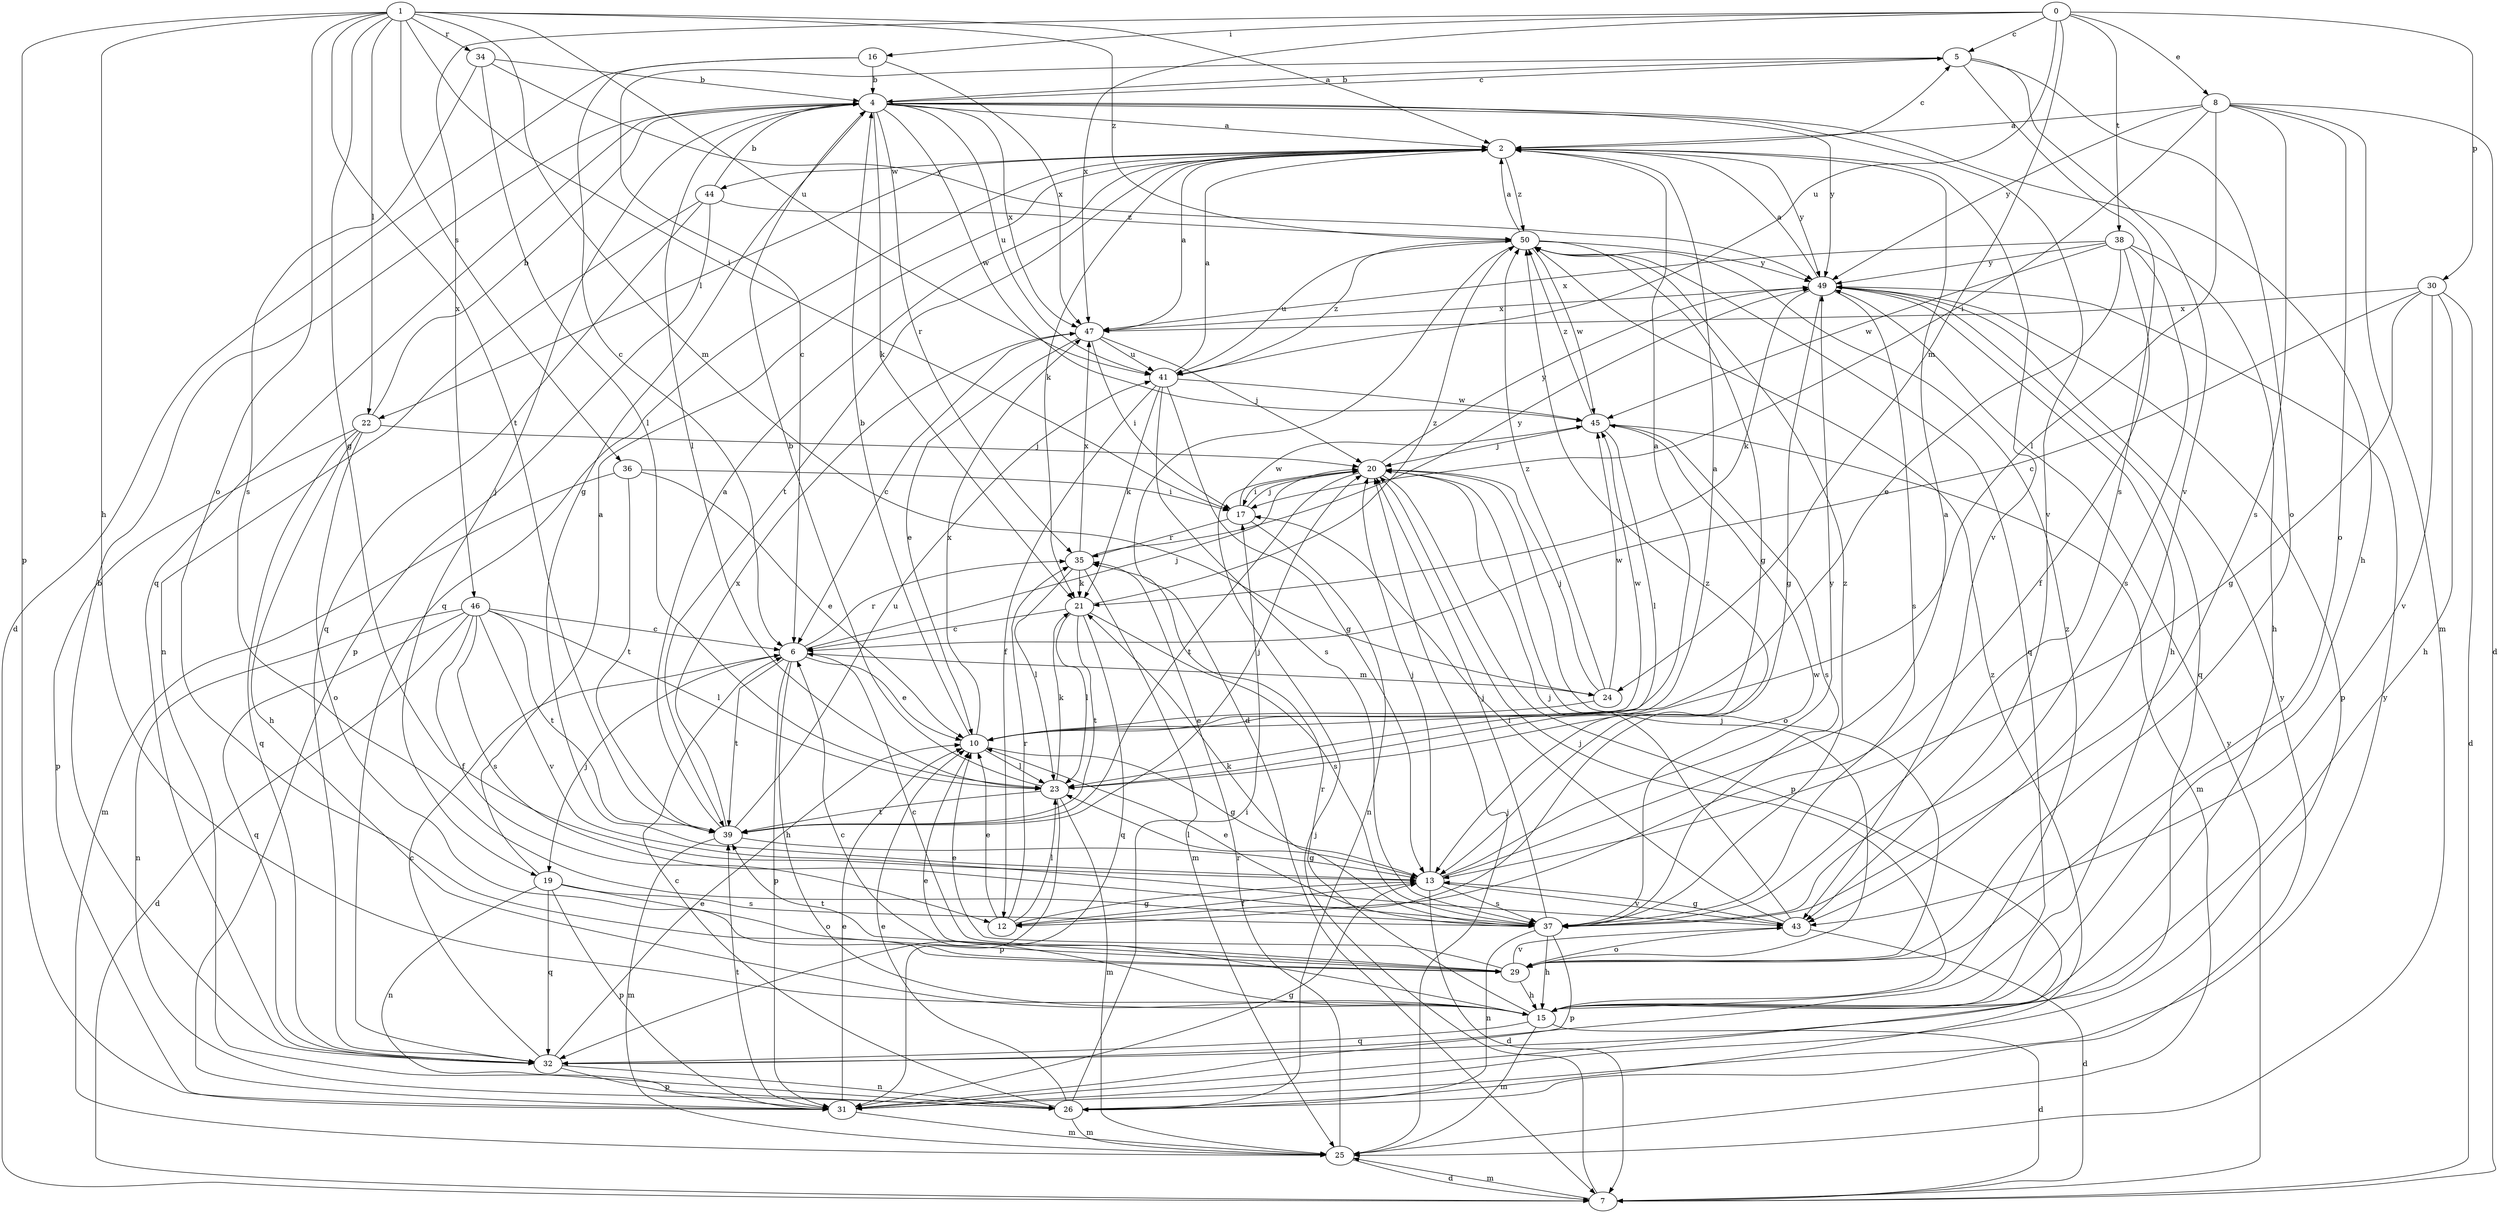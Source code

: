 strict digraph  {
0;
1;
2;
4;
5;
6;
7;
8;
10;
12;
13;
15;
16;
17;
19;
20;
21;
22;
23;
24;
25;
26;
29;
30;
31;
32;
34;
35;
36;
37;
38;
39;
41;
43;
44;
45;
46;
47;
49;
50;
0 -> 5  [label=c];
0 -> 8  [label=e];
0 -> 16  [label=i];
0 -> 24  [label=m];
0 -> 30  [label=p];
0 -> 38  [label=t];
0 -> 41  [label=u];
0 -> 46  [label=x];
0 -> 47  [label=x];
1 -> 2  [label=a];
1 -> 13  [label=g];
1 -> 15  [label=h];
1 -> 17  [label=i];
1 -> 22  [label=l];
1 -> 24  [label=m];
1 -> 29  [label=o];
1 -> 31  [label=p];
1 -> 34  [label=r];
1 -> 36  [label=s];
1 -> 39  [label=t];
1 -> 41  [label=u];
1 -> 50  [label=z];
2 -> 5  [label=c];
2 -> 21  [label=k];
2 -> 22  [label=l];
2 -> 32  [label=q];
2 -> 39  [label=t];
2 -> 43  [label=v];
2 -> 44  [label=w];
2 -> 49  [label=y];
2 -> 50  [label=z];
4 -> 2  [label=a];
4 -> 5  [label=c];
4 -> 13  [label=g];
4 -> 15  [label=h];
4 -> 19  [label=j];
4 -> 21  [label=k];
4 -> 23  [label=l];
4 -> 32  [label=q];
4 -> 35  [label=r];
4 -> 41  [label=u];
4 -> 43  [label=v];
4 -> 45  [label=w];
4 -> 47  [label=x];
4 -> 49  [label=y];
5 -> 4  [label=b];
5 -> 6  [label=c];
5 -> 29  [label=o];
5 -> 37  [label=s];
5 -> 43  [label=v];
6 -> 10  [label=e];
6 -> 15  [label=h];
6 -> 19  [label=j];
6 -> 20  [label=j];
6 -> 24  [label=m];
6 -> 31  [label=p];
6 -> 35  [label=r];
6 -> 39  [label=t];
7 -> 20  [label=j];
7 -> 25  [label=m];
7 -> 49  [label=y];
8 -> 2  [label=a];
8 -> 7  [label=d];
8 -> 17  [label=i];
8 -> 23  [label=l];
8 -> 25  [label=m];
8 -> 29  [label=o];
8 -> 37  [label=s];
8 -> 49  [label=y];
10 -> 2  [label=a];
10 -> 4  [label=b];
10 -> 13  [label=g];
10 -> 23  [label=l];
10 -> 45  [label=w];
10 -> 47  [label=x];
12 -> 10  [label=e];
12 -> 13  [label=g];
12 -> 23  [label=l];
12 -> 35  [label=r];
12 -> 50  [label=z];
13 -> 2  [label=a];
13 -> 7  [label=d];
13 -> 12  [label=f];
13 -> 20  [label=j];
13 -> 23  [label=l];
13 -> 37  [label=s];
13 -> 43  [label=v];
13 -> 49  [label=y];
15 -> 6  [label=c];
15 -> 7  [label=d];
15 -> 10  [label=e];
15 -> 20  [label=j];
15 -> 25  [label=m];
15 -> 32  [label=q];
15 -> 35  [label=r];
15 -> 50  [label=z];
16 -> 4  [label=b];
16 -> 6  [label=c];
16 -> 7  [label=d];
16 -> 47  [label=x];
17 -> 20  [label=j];
17 -> 26  [label=n];
17 -> 35  [label=r];
17 -> 45  [label=w];
19 -> 2  [label=a];
19 -> 26  [label=n];
19 -> 29  [label=o];
19 -> 31  [label=p];
19 -> 32  [label=q];
19 -> 37  [label=s];
20 -> 17  [label=i];
20 -> 29  [label=o];
20 -> 31  [label=p];
20 -> 39  [label=t];
20 -> 49  [label=y];
21 -> 6  [label=c];
21 -> 23  [label=l];
21 -> 32  [label=q];
21 -> 37  [label=s];
21 -> 39  [label=t];
21 -> 50  [label=z];
22 -> 4  [label=b];
22 -> 15  [label=h];
22 -> 20  [label=j];
22 -> 29  [label=o];
22 -> 31  [label=p];
22 -> 32  [label=q];
23 -> 2  [label=a];
23 -> 4  [label=b];
23 -> 21  [label=k];
23 -> 25  [label=m];
23 -> 31  [label=p];
23 -> 39  [label=t];
24 -> 10  [label=e];
24 -> 20  [label=j];
24 -> 45  [label=w];
24 -> 50  [label=z];
25 -> 7  [label=d];
25 -> 20  [label=j];
25 -> 35  [label=r];
26 -> 6  [label=c];
26 -> 10  [label=e];
26 -> 17  [label=i];
26 -> 25  [label=m];
26 -> 49  [label=y];
26 -> 50  [label=z];
29 -> 6  [label=c];
29 -> 10  [label=e];
29 -> 15  [label=h];
29 -> 20  [label=j];
29 -> 39  [label=t];
29 -> 43  [label=v];
30 -> 6  [label=c];
30 -> 7  [label=d];
30 -> 13  [label=g];
30 -> 15  [label=h];
30 -> 43  [label=v];
30 -> 47  [label=x];
31 -> 10  [label=e];
31 -> 13  [label=g];
31 -> 25  [label=m];
31 -> 39  [label=t];
31 -> 49  [label=y];
32 -> 4  [label=b];
32 -> 6  [label=c];
32 -> 10  [label=e];
32 -> 26  [label=n];
32 -> 31  [label=p];
34 -> 4  [label=b];
34 -> 23  [label=l];
34 -> 37  [label=s];
34 -> 49  [label=y];
35 -> 21  [label=k];
35 -> 23  [label=l];
35 -> 25  [label=m];
35 -> 47  [label=x];
35 -> 49  [label=y];
36 -> 10  [label=e];
36 -> 17  [label=i];
36 -> 25  [label=m];
36 -> 39  [label=t];
37 -> 10  [label=e];
37 -> 15  [label=h];
37 -> 20  [label=j];
37 -> 21  [label=k];
37 -> 26  [label=n];
37 -> 31  [label=p];
37 -> 45  [label=w];
37 -> 50  [label=z];
38 -> 10  [label=e];
38 -> 12  [label=f];
38 -> 15  [label=h];
38 -> 37  [label=s];
38 -> 45  [label=w];
38 -> 47  [label=x];
38 -> 49  [label=y];
39 -> 2  [label=a];
39 -> 13  [label=g];
39 -> 20  [label=j];
39 -> 25  [label=m];
39 -> 41  [label=u];
39 -> 47  [label=x];
41 -> 2  [label=a];
41 -> 12  [label=f];
41 -> 13  [label=g];
41 -> 21  [label=k];
41 -> 37  [label=s];
41 -> 45  [label=w];
41 -> 50  [label=z];
43 -> 7  [label=d];
43 -> 13  [label=g];
43 -> 17  [label=i];
43 -> 20  [label=j];
43 -> 29  [label=o];
44 -> 4  [label=b];
44 -> 26  [label=n];
44 -> 31  [label=p];
44 -> 32  [label=q];
44 -> 50  [label=z];
45 -> 20  [label=j];
45 -> 23  [label=l];
45 -> 25  [label=m];
45 -> 37  [label=s];
45 -> 50  [label=z];
46 -> 6  [label=c];
46 -> 7  [label=d];
46 -> 12  [label=f];
46 -> 23  [label=l];
46 -> 26  [label=n];
46 -> 32  [label=q];
46 -> 37  [label=s];
46 -> 39  [label=t];
46 -> 43  [label=v];
47 -> 2  [label=a];
47 -> 6  [label=c];
47 -> 10  [label=e];
47 -> 17  [label=i];
47 -> 20  [label=j];
47 -> 41  [label=u];
49 -> 2  [label=a];
49 -> 13  [label=g];
49 -> 15  [label=h];
49 -> 21  [label=k];
49 -> 31  [label=p];
49 -> 32  [label=q];
49 -> 37  [label=s];
49 -> 47  [label=x];
50 -> 2  [label=a];
50 -> 7  [label=d];
50 -> 13  [label=g];
50 -> 32  [label=q];
50 -> 41  [label=u];
50 -> 45  [label=w];
50 -> 49  [label=y];
}
